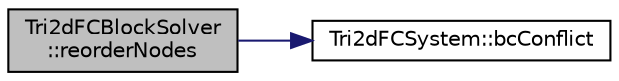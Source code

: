 digraph "Tri2dFCBlockSolver::reorderNodes"
{
  edge [fontname="Helvetica",fontsize="10",labelfontname="Helvetica",labelfontsize="10"];
  node [fontname="Helvetica",fontsize="10",shape=record];
  rankdir="LR";
  Node1 [label="Tri2dFCBlockSolver\l::reorderNodes",height=0.2,width=0.4,color="black", fillcolor="grey75", style="filled" fontcolor="black"];
  Node1 -> Node2 [color="midnightblue",fontsize="10",style="solid",fontname="Helvetica"];
  Node2 [label="Tri2dFCSystem::bcConflict",height=0.2,width=0.4,color="black", fillcolor="white", style="filled",URL="$classTri2dFCSystem.html#ad839110e54f7641a67ecf083a8d53bbe",tooltip="Resolves boundary conflicts at sharp corners. "];
}
